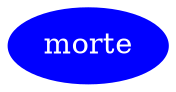 
		digraph mainmap2 {graph [bgcolor=transparent];"morte" [URL="conceito.php?conceito=morte", 
		color = blue,
		fontcolor = white,
		style = filled,];
}